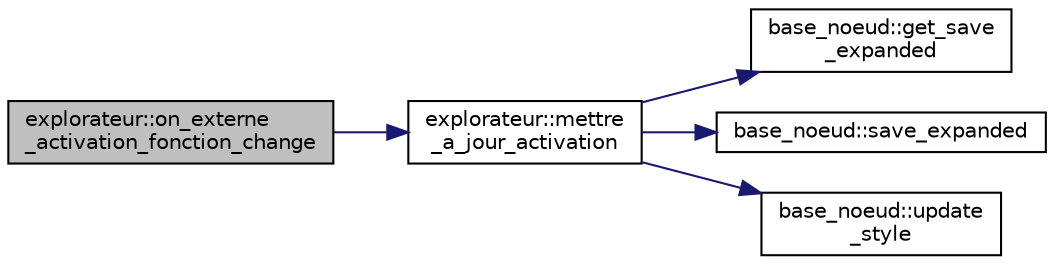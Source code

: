 digraph "explorateur::on_externe_activation_fonction_change"
{
  edge [fontname="Helvetica",fontsize="10",labelfontname="Helvetica",labelfontsize="10"];
  node [fontname="Helvetica",fontsize="10",shape=record];
  rankdir="LR";
  Node922 [label="explorateur::on_externe\l_activation_fonction_change",height=0.2,width=0.4,color="black", fillcolor="grey75", style="filled", fontcolor="black"];
  Node922 -> Node923 [color="midnightblue",fontsize="10",style="solid",fontname="Helvetica"];
  Node923 [label="explorateur::mettre\l_a_jour_activation",height=0.2,width=0.4,color="black", fillcolor="white", style="filled",URL="$classexplorateur.html#a1c0d1a2f970f2b4d9560f33f74030f7a"];
  Node923 -> Node924 [color="midnightblue",fontsize="10",style="solid",fontname="Helvetica"];
  Node924 [label="base_noeud::get_save\l_expanded",height=0.2,width=0.4,color="black", fillcolor="white", style="filled",URL="$classbase__noeud.html#a32dabd19461a1e4db86b6e1c79bf9cbc"];
  Node923 -> Node925 [color="midnightblue",fontsize="10",style="solid",fontname="Helvetica"];
  Node925 [label="base_noeud::save_expanded",height=0.2,width=0.4,color="black", fillcolor="white", style="filled",URL="$classbase__noeud.html#a5fe905edcc9ff83f21a5d324c8a21bda"];
  Node923 -> Node926 [color="midnightblue",fontsize="10",style="solid",fontname="Helvetica"];
  Node926 [label="base_noeud::update\l_style",height=0.2,width=0.4,color="black", fillcolor="white", style="filled",URL="$classbase__noeud.html#a783e0dfa46ccf7dbf033d9309b878ba8"];
}

